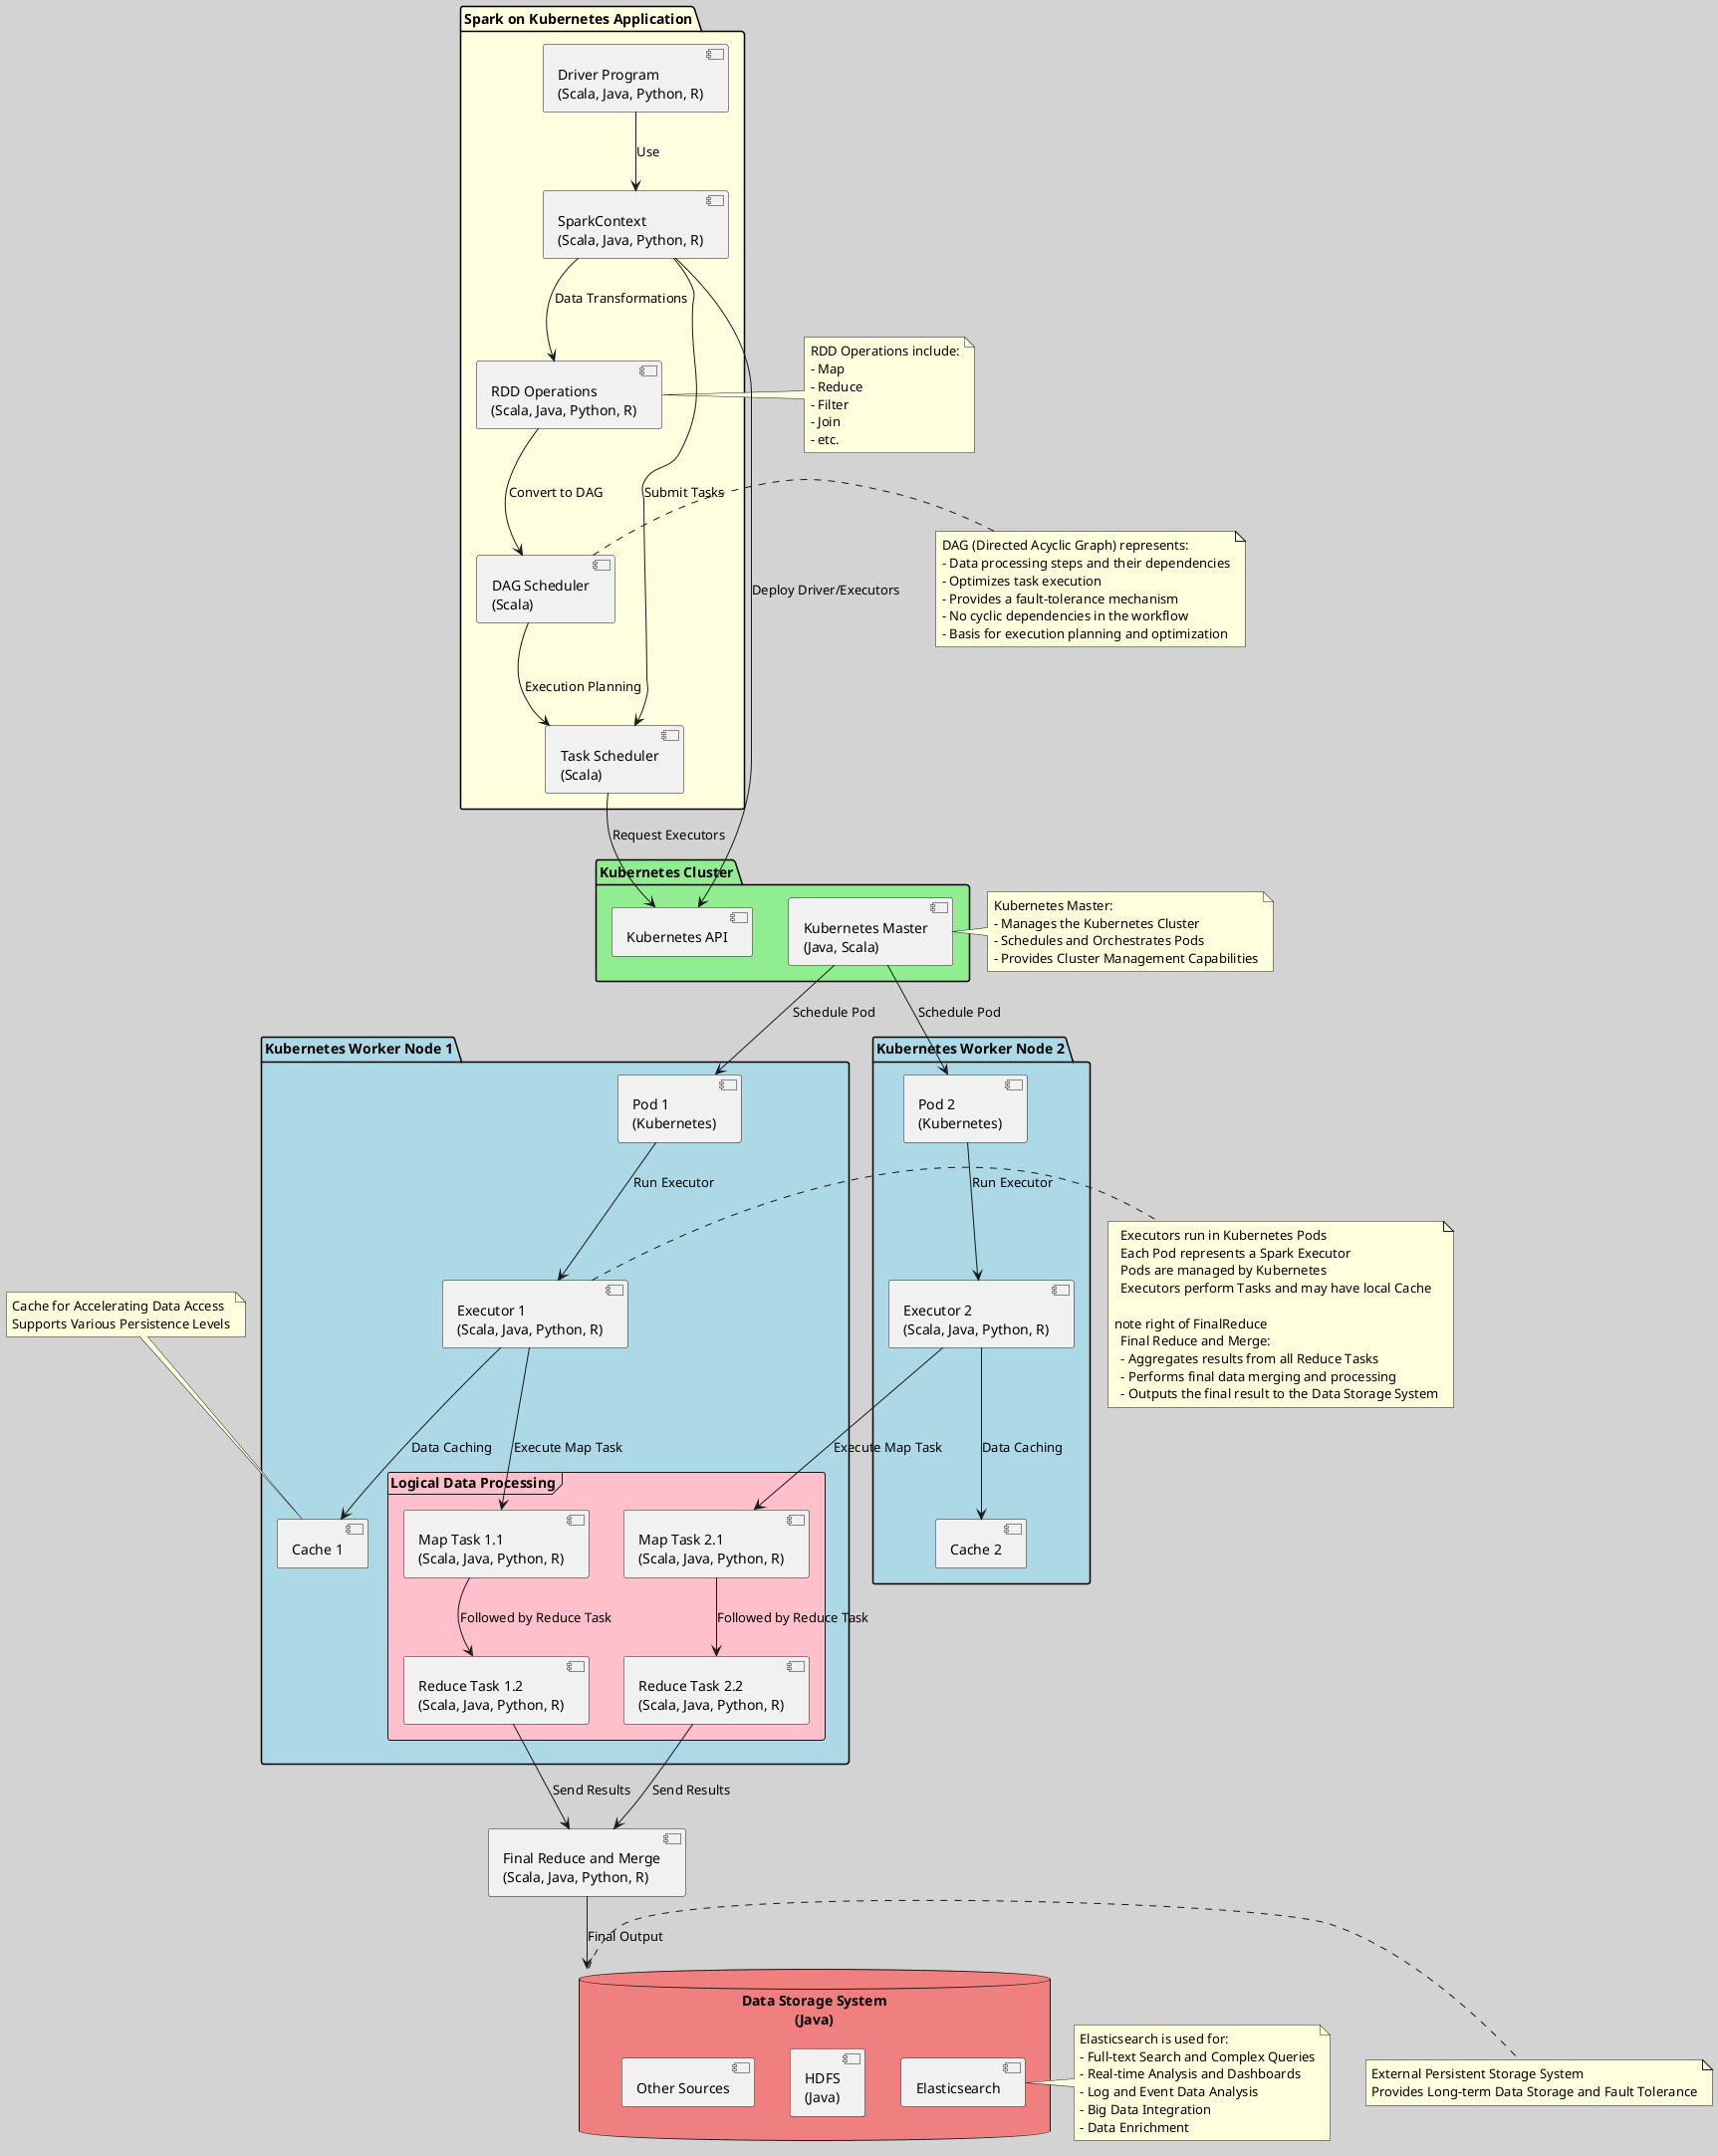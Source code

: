 @startuml
skinparam backgroundColor #D3D3D3

package "Spark on Kubernetes Application" #LightYellow {
    [Driver Program\n(Scala, Java, Python, R)] as Driver
        [SparkContext\n(Scala, Java, Python, R)] as SC
        [RDD Operations\n(Scala, Java, Python, R)] as RDDOps
        [DAG Scheduler\n(Scala)] as DAG
        [Task Scheduler\n(Scala)] as TS
}

package "Kubernetes Cluster" #LightGreen {
        [Kubernetes Master\n(Java, Scala)] as K8sMaster
        [Kubernetes API] as K8sAPI
    }

package "Kubernetes Worker Node 1" #LightBlue {
        [Pod 1\n(Kubernetes)] as Pod1
        [Executor 1\n(Scala, Java, Python, R)] as E1
        [Cache 1] as C1
    frame "Logical Data Processing" #Pink {
        [Map Task 1.1\n(Scala, Java, Python, R)] as MT11
        [Reduce Task 1.2\n(Scala, Java, Python, R)] as RT12
    }
}

package "Kubernetes Worker Node 2" #LightBlue {
        [Pod 2\n(Kubernetes)] as Pod2
        [Executor 2\n(Scala, Java, Python, R)] as E2
        [Cache 2] as C2
    frame "Logical Data Processing" #Pink {
        [Map Task 2.1\n(Scala, Java, Python, R)] as MT21
        [Reduce Task 2.2\n(Scala, Java, Python, R)] as RT22
    }
}

    [Final Reduce and Merge\n(Scala, Java, Python, R)] as FinalReduce

database "Data Storage System\n(Java)" as Storage #LightCoral {
        [HDFS\n(Java)]
        [Elasticsearch]
        [Other Sources] as Others
    }

Driver --> SC : Use
SC --> RDDOps : Data Transformations
RDDOps --> DAG : Convert to DAG
SC --> TS : Submit Tasks
SC --> K8sAPI : Deploy Driver/Executors
DAG --> TS : Execution Planning
TS --> K8sAPI : Request Executors
K8sMaster --> Pod1 : Schedule Pod
K8sMaster --> Pod2 : Schedule Pod
Pod1 --> E1 : Run Executor
E1 --> C1 : Data Caching
E1 --> MT11 : Execute Map Task
MT11 --> RT12 : Followed by Reduce Task
Pod2 --> E2 : Run Executor
E2 --> C2 : Data Caching
E2 --> MT21 : Execute Map Task
MT21 --> RT22 : Followed by Reduce Task
RT12 --> FinalReduce : Send Results
RT22 --> FinalReduce : Send Results
FinalReduce --> Storage : Final Output

note right of RDDOps
  RDD Operations include:
  - Map
  - Reduce
  - Filter
  - Join
  - etc.
end note

note right of DAG
  DAG (Directed Acyclic Graph) represents:
  - Data processing steps and their dependencies
  - Optimizes task execution
  - Provides a fault-tolerance mechanism
  - No cyclic dependencies in the workflow
  - Basis for execution planning and optimization
end note

note right of Elasticsearch
  Elasticsearch is used for:
  - Full-text Search and Complex Queries
  - Real-time Analysis and Dashboards
  - Log and Event Data Analysis
  - Big Data Integration
  - Data Enrichment
end note

note top of C1
  Cache for Accelerating Data Access
  Supports Various Persistence Levels
end note

note right of Storage
  External Persistent Storage System
  Provides Long-term Data Storage and Fault Tolerance
end note

note right of K8sMaster
  Kubernetes Master:
  - Manages the Kubernetes Cluster
  - Schedules and Orchestrates Pods
  - Provides Cluster Management Capabilities
end note

note right of E1
  Executors run in Kubernetes Pods
  Each Pod represents a Spark Executor
  Pods are managed by Kubernetes
  Executors perform Tasks and may have local Cache

note right of FinalReduce
  Final Reduce and Merge:
  - Aggregates results from all Reduce Tasks
  - Performs final data merging and processing
  - Outputs the final result to the Data Storage System
end note

@enduml
